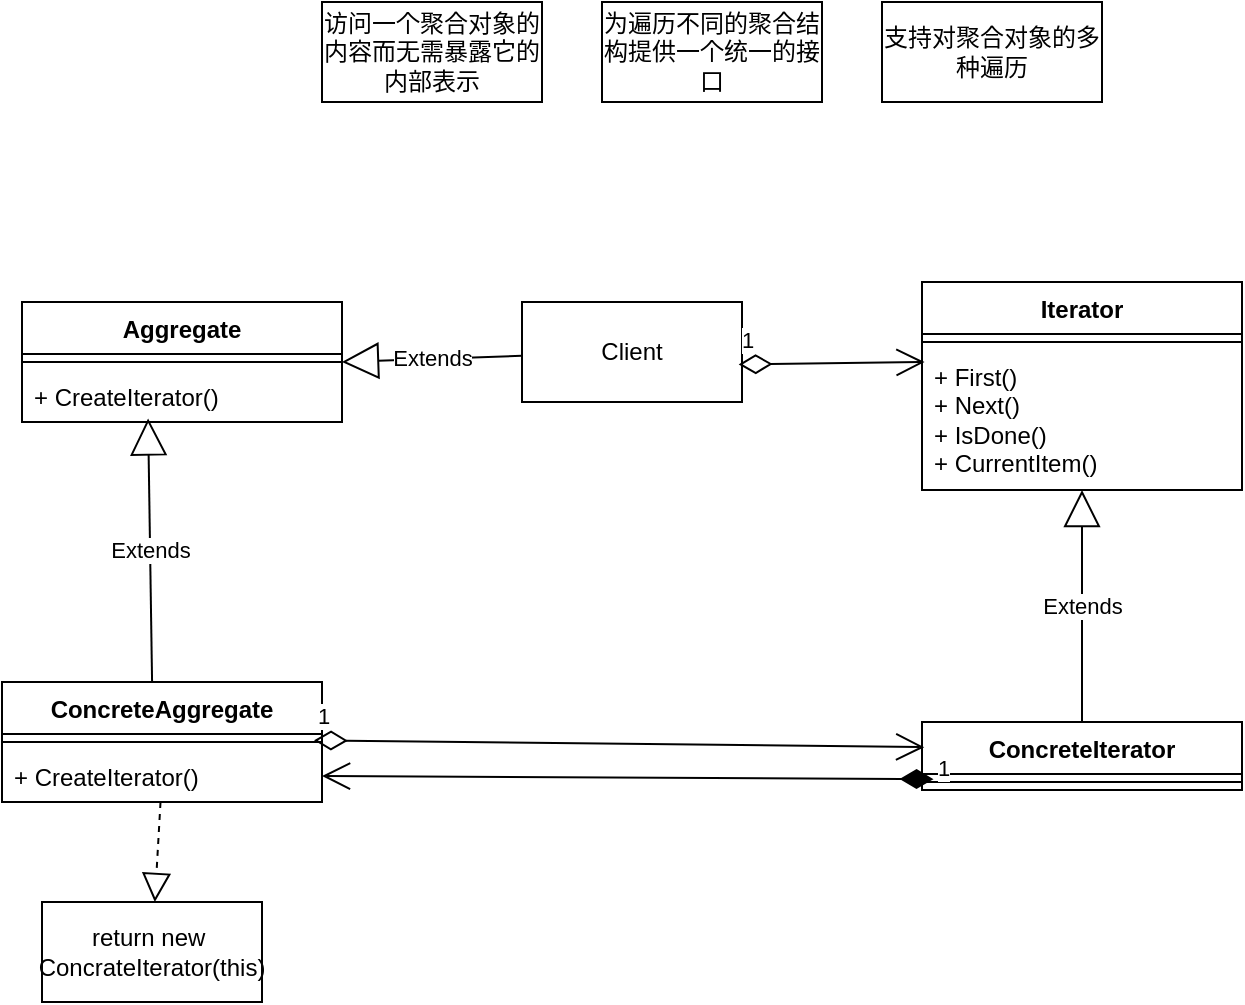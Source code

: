 <mxfile version="21.3.7" type="device">
  <diagram name="第 1 页" id="IARk8y33klROKI4FPOZI">
    <mxGraphModel dx="2012" dy="642" grid="1" gridSize="10" guides="1" tooltips="1" connect="1" arrows="1" fold="1" page="1" pageScale="1" pageWidth="827" pageHeight="1169" math="0" shadow="0">
      <root>
        <mxCell id="0" />
        <mxCell id="1" parent="0" />
        <mxCell id="Inu6orL1GlLTluRzQFSc-2" value="访问一个聚合对象的内容而无需暴露它的内部表示" style="html=1;whiteSpace=wrap;" vertex="1" parent="1">
          <mxGeometry x="140" y="250" width="110" height="50" as="geometry" />
        </mxCell>
        <mxCell id="Inu6orL1GlLTluRzQFSc-3" value="支持对聚合对象的多种遍历" style="html=1;whiteSpace=wrap;" vertex="1" parent="1">
          <mxGeometry x="420" y="250" width="110" height="50" as="geometry" />
        </mxCell>
        <mxCell id="Inu6orL1GlLTluRzQFSc-4" value="为遍历不同的聚合结构提供一个统一的接口" style="html=1;whiteSpace=wrap;" vertex="1" parent="1">
          <mxGeometry x="280" y="250" width="110" height="50" as="geometry" />
        </mxCell>
        <mxCell id="Inu6orL1GlLTluRzQFSc-5" value="Client&lt;br&gt;" style="html=1;whiteSpace=wrap;" vertex="1" parent="1">
          <mxGeometry x="240" y="400" width="110" height="50" as="geometry" />
        </mxCell>
        <mxCell id="Inu6orL1GlLTluRzQFSc-6" value="Iterator" style="swimlane;fontStyle=1;align=center;verticalAlign=top;childLayout=stackLayout;horizontal=1;startSize=26;horizontalStack=0;resizeParent=1;resizeParentMax=0;resizeLast=0;collapsible=1;marginBottom=0;whiteSpace=wrap;html=1;" vertex="1" parent="1">
          <mxGeometry x="440" y="390" width="160" height="104" as="geometry" />
        </mxCell>
        <mxCell id="Inu6orL1GlLTluRzQFSc-8" value="" style="line;strokeWidth=1;fillColor=none;align=left;verticalAlign=middle;spacingTop=-1;spacingLeft=3;spacingRight=3;rotatable=0;labelPosition=right;points=[];portConstraint=eastwest;strokeColor=inherit;" vertex="1" parent="Inu6orL1GlLTluRzQFSc-6">
          <mxGeometry y="26" width="160" height="8" as="geometry" />
        </mxCell>
        <mxCell id="Inu6orL1GlLTluRzQFSc-9" value="+ First()&lt;br&gt;+ Next()&lt;br&gt;+ IsDone()&lt;br&gt;+ CurrentItem()" style="text;strokeColor=none;fillColor=none;align=left;verticalAlign=top;spacingLeft=4;spacingRight=4;overflow=hidden;rotatable=0;points=[[0,0.5],[1,0.5]];portConstraint=eastwest;whiteSpace=wrap;html=1;" vertex="1" parent="Inu6orL1GlLTluRzQFSc-6">
          <mxGeometry y="34" width="160" height="70" as="geometry" />
        </mxCell>
        <mxCell id="Inu6orL1GlLTluRzQFSc-10" value="ConcreteIterator" style="swimlane;fontStyle=1;align=center;verticalAlign=top;childLayout=stackLayout;horizontal=1;startSize=26;horizontalStack=0;resizeParent=1;resizeParentMax=0;resizeLast=0;collapsible=1;marginBottom=0;whiteSpace=wrap;html=1;" vertex="1" parent="1">
          <mxGeometry x="440" y="610" width="160" height="34" as="geometry" />
        </mxCell>
        <mxCell id="Inu6orL1GlLTluRzQFSc-12" value="" style="line;strokeWidth=1;fillColor=none;align=left;verticalAlign=middle;spacingTop=-1;spacingLeft=3;spacingRight=3;rotatable=0;labelPosition=right;points=[];portConstraint=eastwest;strokeColor=inherit;" vertex="1" parent="Inu6orL1GlLTluRzQFSc-10">
          <mxGeometry y="26" width="160" height="8" as="geometry" />
        </mxCell>
        <mxCell id="Inu6orL1GlLTluRzQFSc-14" value="Extends" style="endArrow=block;endSize=16;endFill=0;html=1;rounded=0;exitX=0.5;exitY=0;exitDx=0;exitDy=0;" edge="1" parent="1" source="Inu6orL1GlLTluRzQFSc-10" target="Inu6orL1GlLTluRzQFSc-9">
          <mxGeometry width="160" relative="1" as="geometry">
            <mxPoint x="430" y="560" as="sourcePoint" />
            <mxPoint x="590" y="560" as="targetPoint" />
          </mxGeometry>
        </mxCell>
        <mxCell id="Inu6orL1GlLTluRzQFSc-15" value="1" style="endArrow=open;html=1;endSize=12;startArrow=diamondThin;startSize=14;startFill=0;align=left;verticalAlign=bottom;rounded=0;entryX=0.008;entryY=0.086;entryDx=0;entryDy=0;entryPerimeter=0;exitX=0.985;exitY=0.624;exitDx=0;exitDy=0;exitPerimeter=0;" edge="1" parent="1" source="Inu6orL1GlLTluRzQFSc-5" target="Inu6orL1GlLTluRzQFSc-9">
          <mxGeometry x="-1" y="3" relative="1" as="geometry">
            <mxPoint x="360" y="590" as="sourcePoint" />
            <mxPoint x="520" y="590" as="targetPoint" />
          </mxGeometry>
        </mxCell>
        <mxCell id="Inu6orL1GlLTluRzQFSc-16" value="Aggregate" style="swimlane;fontStyle=1;align=center;verticalAlign=top;childLayout=stackLayout;horizontal=1;startSize=26;horizontalStack=0;resizeParent=1;resizeParentMax=0;resizeLast=0;collapsible=1;marginBottom=0;whiteSpace=wrap;html=1;" vertex="1" parent="1">
          <mxGeometry x="-10" y="400" width="160" height="60" as="geometry" />
        </mxCell>
        <mxCell id="Inu6orL1GlLTluRzQFSc-18" value="" style="line;strokeWidth=1;fillColor=none;align=left;verticalAlign=middle;spacingTop=-1;spacingLeft=3;spacingRight=3;rotatable=0;labelPosition=right;points=[];portConstraint=eastwest;strokeColor=inherit;" vertex="1" parent="Inu6orL1GlLTluRzQFSc-16">
          <mxGeometry y="26" width="160" height="8" as="geometry" />
        </mxCell>
        <mxCell id="Inu6orL1GlLTluRzQFSc-19" value="+ CreateIterator()" style="text;strokeColor=none;fillColor=none;align=left;verticalAlign=top;spacingLeft=4;spacingRight=4;overflow=hidden;rotatable=0;points=[[0,0.5],[1,0.5]];portConstraint=eastwest;whiteSpace=wrap;html=1;" vertex="1" parent="Inu6orL1GlLTluRzQFSc-16">
          <mxGeometry y="34" width="160" height="26" as="geometry" />
        </mxCell>
        <mxCell id="Inu6orL1GlLTluRzQFSc-20" value="Extends" style="endArrow=block;endSize=16;endFill=0;html=1;rounded=0;entryX=1;entryY=0.5;entryDx=0;entryDy=0;" edge="1" parent="1" source="Inu6orL1GlLTluRzQFSc-5" target="Inu6orL1GlLTluRzQFSc-16">
          <mxGeometry width="160" relative="1" as="geometry">
            <mxPoint x="160" y="550" as="sourcePoint" />
            <mxPoint x="320" y="550" as="targetPoint" />
          </mxGeometry>
        </mxCell>
        <mxCell id="Inu6orL1GlLTluRzQFSc-21" value="ConcreteAggregate" style="swimlane;fontStyle=1;align=center;verticalAlign=top;childLayout=stackLayout;horizontal=1;startSize=26;horizontalStack=0;resizeParent=1;resizeParentMax=0;resizeLast=0;collapsible=1;marginBottom=0;whiteSpace=wrap;html=1;" vertex="1" parent="1">
          <mxGeometry x="-20" y="590" width="160" height="60" as="geometry" />
        </mxCell>
        <mxCell id="Inu6orL1GlLTluRzQFSc-23" value="" style="line;strokeWidth=1;fillColor=none;align=left;verticalAlign=middle;spacingTop=-1;spacingLeft=3;spacingRight=3;rotatable=0;labelPosition=right;points=[];portConstraint=eastwest;strokeColor=inherit;" vertex="1" parent="Inu6orL1GlLTluRzQFSc-21">
          <mxGeometry y="26" width="160" height="8" as="geometry" />
        </mxCell>
        <mxCell id="Inu6orL1GlLTluRzQFSc-24" value="+ CreateIterator()" style="text;strokeColor=none;fillColor=none;align=left;verticalAlign=top;spacingLeft=4;spacingRight=4;overflow=hidden;rotatable=0;points=[[0,0.5],[1,0.5]];portConstraint=eastwest;whiteSpace=wrap;html=1;" vertex="1" parent="Inu6orL1GlLTluRzQFSc-21">
          <mxGeometry y="34" width="160" height="26" as="geometry" />
        </mxCell>
        <mxCell id="Inu6orL1GlLTluRzQFSc-25" value="Extends" style="endArrow=block;endSize=16;endFill=0;html=1;rounded=0;entryX=0.394;entryY=0.931;entryDx=0;entryDy=0;entryPerimeter=0;exitX=0.469;exitY=-0.007;exitDx=0;exitDy=0;exitPerimeter=0;" edge="1" parent="1" source="Inu6orL1GlLTluRzQFSc-21" target="Inu6orL1GlLTluRzQFSc-19">
          <mxGeometry width="160" relative="1" as="geometry">
            <mxPoint x="280" y="615" as="sourcePoint" />
            <mxPoint x="440" y="615" as="targetPoint" />
          </mxGeometry>
        </mxCell>
        <mxCell id="Inu6orL1GlLTluRzQFSc-26" value="" style="endArrow=block;dashed=1;endFill=0;endSize=12;html=1;rounded=0;" edge="1" parent="1" source="Inu6orL1GlLTluRzQFSc-24" target="Inu6orL1GlLTluRzQFSc-27">
          <mxGeometry width="160" relative="1" as="geometry">
            <mxPoint x="360" y="640" as="sourcePoint" />
            <mxPoint x="210" y="700" as="targetPoint" />
          </mxGeometry>
        </mxCell>
        <mxCell id="Inu6orL1GlLTluRzQFSc-27" value="return new&amp;nbsp; ConcrateIterator(this)" style="html=1;whiteSpace=wrap;" vertex="1" parent="1">
          <mxGeometry y="700" width="110" height="50" as="geometry" />
        </mxCell>
        <mxCell id="Inu6orL1GlLTluRzQFSc-28" value="1" style="endArrow=open;html=1;endSize=12;startArrow=diamondThin;startSize=14;startFill=1;align=left;verticalAlign=bottom;rounded=0;entryX=1;entryY=0.5;entryDx=0;entryDy=0;exitX=0.036;exitY=0.321;exitDx=0;exitDy=0;exitPerimeter=0;" edge="1" parent="1" source="Inu6orL1GlLTluRzQFSc-12" target="Inu6orL1GlLTluRzQFSc-24">
          <mxGeometry x="-1" y="3" relative="1" as="geometry">
            <mxPoint x="440" y="710" as="sourcePoint" />
            <mxPoint x="600" y="710" as="targetPoint" />
          </mxGeometry>
        </mxCell>
        <mxCell id="Inu6orL1GlLTluRzQFSc-29" value="1" style="endArrow=open;html=1;endSize=12;startArrow=diamondThin;startSize=14;startFill=0;align=left;verticalAlign=bottom;rounded=0;entryX=0.007;entryY=0.37;entryDx=0;entryDy=0;entryPerimeter=0;exitX=0.975;exitY=0.393;exitDx=0;exitDy=0;exitPerimeter=0;" edge="1" parent="1" source="Inu6orL1GlLTluRzQFSc-23" target="Inu6orL1GlLTluRzQFSc-10">
          <mxGeometry x="-1" y="3" relative="1" as="geometry">
            <mxPoint x="440" y="710" as="sourcePoint" />
            <mxPoint x="600" y="710" as="targetPoint" />
          </mxGeometry>
        </mxCell>
      </root>
    </mxGraphModel>
  </diagram>
</mxfile>
